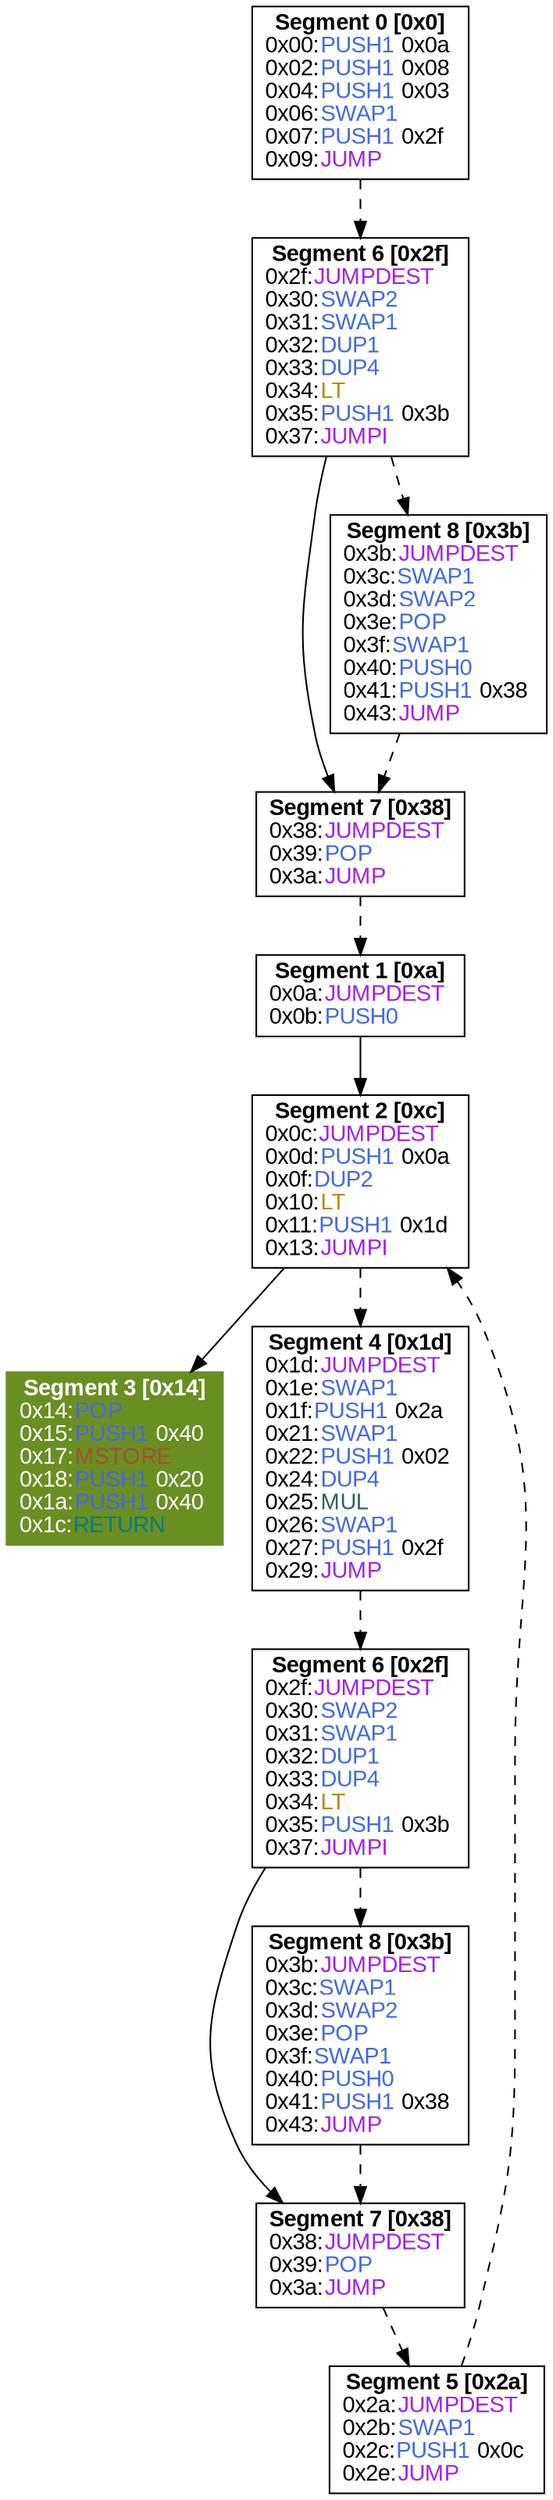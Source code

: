 digraph CFG {
node [shape=box]
node[fontname=arial]
edge[fontname=arial]
ranking=TB
 s0_0 [label=<
<B>Segment 0 [0x0]</B><BR ALIGN="CENTER"/>
0x00:<FONT color="royalblue">PUSH1</FONT> 0x0a <BR ALIGN="LEFT"/>
0x02:<FONT color="royalblue">PUSH1</FONT> 0x08 <BR ALIGN="LEFT"/>
0x04:<FONT color="royalblue">PUSH1</FONT> 0x03 <BR ALIGN="LEFT"/>
0x06:<FONT color="royalblue">SWAP1</FONT> <BR ALIGN="LEFT"/>
0x07:<FONT color="royalblue">PUSH1</FONT> 0x2f <BR ALIGN="LEFT"/>
0x09:<FONT color="purple">JUMP</FONT> <BR ALIGN="LEFT"/>
> tooltip=<Stack Size &#916;: +3&#10;Exit Jump target: Constant 0x2f&#10;Stack Size on Entry &#8805; 0>]
s1_1 [label=<
<B>Segment 6 [0x2f]</B><BR ALIGN="CENTER"/>
0x2f:<FONT color="purple">JUMPDEST</FONT> <BR ALIGN="LEFT"/>
0x30:<FONT color="royalblue">SWAP2</FONT> <BR ALIGN="LEFT"/>
0x31:<FONT color="royalblue">SWAP1</FONT> <BR ALIGN="LEFT"/>
0x32:<FONT color="royalblue">DUP1</FONT> <BR ALIGN="LEFT"/>
0x33:<FONT color="royalblue">DUP4</FONT> <BR ALIGN="LEFT"/>
0x34:<FONT color="darkgoldenrod">LT</FONT> <BR ALIGN="LEFT"/>
0x35:<FONT color="royalblue">PUSH1</FONT> 0x3b <BR ALIGN="LEFT"/>
0x37:<FONT color="purple">JUMPI</FONT> <BR ALIGN="LEFT"/>
> tooltip=<Stack Size &#916;: 0&#10;Exit Jump target: Constant 0x3b&#10;Stack Size on Entry &#8805; 3>]
s5_3 [label=<
<B>Segment 1 [0xa]</B><BR ALIGN="CENTER"/>
0x0a:<FONT color="purple">JUMPDEST</FONT> <BR ALIGN="LEFT"/>
0x0b:<FONT color="royalblue">PUSH0</FONT> <BR ALIGN="LEFT"/>
> tooltip=<Stack Size &#916;: +1&#10;Stack Size on Entry &#8805; 0>]
s5_4 [label=<
<B>Segment 2 [0xc]</B><BR ALIGN="CENTER"/>
0x0c:<FONT color="purple">JUMPDEST</FONT> <BR ALIGN="LEFT"/>
0x0d:<FONT color="royalblue">PUSH1</FONT> 0x0a <BR ALIGN="LEFT"/>
0x0f:<FONT color="royalblue">DUP2</FONT> <BR ALIGN="LEFT"/>
0x10:<FONT color="darkgoldenrod">LT</FONT> <BR ALIGN="LEFT"/>
0x11:<FONT color="royalblue">PUSH1</FONT> 0x1d <BR ALIGN="LEFT"/>
0x13:<FONT color="purple">JUMPI</FONT> <BR ALIGN="LEFT"/>
> tooltip=<Stack Size &#916;: 0&#10;Exit Jump target: Constant 0x1d&#10;Stack Size on Entry &#8805; 1>]
s5_5 [style=filled,color=olivedrab,fontcolor=white,label=<
<B>Segment 3 [0x14]</B><BR ALIGN="CENTER"/>
0x14:<FONT color="royalblue">POP</FONT> <BR ALIGN="LEFT"/>
0x15:<FONT color="royalblue">PUSH1</FONT> 0x40 <BR ALIGN="LEFT"/>
0x17:<FONT color="sienna">MSTORE</FONT> <BR ALIGN="LEFT"/>
0x18:<FONT color="royalblue">PUSH1</FONT> 0x20 <BR ALIGN="LEFT"/>
0x1a:<FONT color="royalblue">PUSH1</FONT> 0x40 <BR ALIGN="LEFT"/>
0x1c:<FONT color="teal">RETURN</FONT> <BR ALIGN="LEFT"/>
> tooltip=<Stack Size &#916;: 0&#10;Stack Size on Entry &#8805; 2>]
s21_5 [label=<
<B>Segment 4 [0x1d]</B><BR ALIGN="CENTER"/>
0x1d:<FONT color="purple">JUMPDEST</FONT> <BR ALIGN="LEFT"/>
0x1e:<FONT color="royalblue">SWAP1</FONT> <BR ALIGN="LEFT"/>
0x1f:<FONT color="royalblue">PUSH1</FONT> 0x2a <BR ALIGN="LEFT"/>
0x21:<FONT color="royalblue">SWAP1</FONT> <BR ALIGN="LEFT"/>
0x22:<FONT color="royalblue">PUSH1</FONT> 0x02 <BR ALIGN="LEFT"/>
0x24:<FONT color="royalblue">DUP4</FONT> <BR ALIGN="LEFT"/>
0x25:<FONT color="#316152">MUL</FONT> <BR ALIGN="LEFT"/>
0x26:<FONT color="royalblue">SWAP1</FONT> <BR ALIGN="LEFT"/>
0x27:<FONT color="royalblue">PUSH1</FONT> 0x2f <BR ALIGN="LEFT"/>
0x29:<FONT color="purple">JUMP</FONT> <BR ALIGN="LEFT"/>
> tooltip=<Stack Size &#916;: +2&#10;Exit Jump target: Constant 0x2f&#10;Stack Size on Entry &#8805; 2>]
s53_6 [label=<
<B>Segment 6 [0x2f]</B><BR ALIGN="CENTER"/>
0x2f:<FONT color="purple">JUMPDEST</FONT> <BR ALIGN="LEFT"/>
0x30:<FONT color="royalblue">SWAP2</FONT> <BR ALIGN="LEFT"/>
0x31:<FONT color="royalblue">SWAP1</FONT> <BR ALIGN="LEFT"/>
0x32:<FONT color="royalblue">DUP1</FONT> <BR ALIGN="LEFT"/>
0x33:<FONT color="royalblue">DUP4</FONT> <BR ALIGN="LEFT"/>
0x34:<FONT color="darkgoldenrod">LT</FONT> <BR ALIGN="LEFT"/>
0x35:<FONT color="royalblue">PUSH1</FONT> 0x3b <BR ALIGN="LEFT"/>
0x37:<FONT color="purple">JUMPI</FONT> <BR ALIGN="LEFT"/>
> tooltip=<Stack Size &#916;: 0&#10;Exit Jump target: Constant 0x3b&#10;Stack Size on Entry &#8805; 3>]
s181_8 [label=<
<B>Segment 5 [0x2a]</B><BR ALIGN="CENTER"/>
0x2a:<FONT color="purple">JUMPDEST</FONT> <BR ALIGN="LEFT"/>
0x2b:<FONT color="royalblue">SWAP1</FONT> <BR ALIGN="LEFT"/>
0x2c:<FONT color="royalblue">PUSH1</FONT> 0x0c <BR ALIGN="LEFT"/>
0x2e:<FONT color="purple">JUMP</FONT> <BR ALIGN="LEFT"/>
> tooltip=<Stack Size &#916;: 0&#10;Exit Jump target: Constant 0xc&#10;Stack Size on Entry &#8805; 2>]
s1_2 [label=<
<B>Segment 7 [0x38]</B><BR ALIGN="CENTER"/>
0x38:<FONT color="purple">JUMPDEST</FONT> <BR ALIGN="LEFT"/>
0x39:<FONT color="royalblue">POP</FONT> <BR ALIGN="LEFT"/>
0x3a:<FONT color="purple">JUMP</FONT> <BR ALIGN="LEFT"/>
> tooltip=<Stack Size &#916;: -2&#10;Exit Jump target: Stack on Entry.Peek(1)&#10;Stack Size on Entry &#8805; 2>]
s3_2 [label=<
<B>Segment 8 [0x3b]</B><BR ALIGN="CENTER"/>
0x3b:<FONT color="purple">JUMPDEST</FONT> <BR ALIGN="LEFT"/>
0x3c:<FONT color="royalblue">SWAP1</FONT> <BR ALIGN="LEFT"/>
0x3d:<FONT color="royalblue">SWAP2</FONT> <BR ALIGN="LEFT"/>
0x3e:<FONT color="royalblue">POP</FONT> <BR ALIGN="LEFT"/>
0x3f:<FONT color="royalblue">SWAP1</FONT> <BR ALIGN="LEFT"/>
0x40:<FONT color="royalblue">PUSH0</FONT> <BR ALIGN="LEFT"/>
0x41:<FONT color="royalblue">PUSH1</FONT> 0x38 <BR ALIGN="LEFT"/>
0x43:<FONT color="purple">JUMP</FONT> <BR ALIGN="LEFT"/>
> tooltip=<Stack Size &#916;: 0&#10;Exit Jump target: Constant 0x38&#10;Stack Size on Entry &#8805; 3>]
s53_7 [label=<
<B>Segment 7 [0x38]</B><BR ALIGN="CENTER"/>
0x38:<FONT color="purple">JUMPDEST</FONT> <BR ALIGN="LEFT"/>
0x39:<FONT color="royalblue">POP</FONT> <BR ALIGN="LEFT"/>
0x3a:<FONT color="purple">JUMP</FONT> <BR ALIGN="LEFT"/>
> tooltip=<Stack Size &#916;: -2&#10;Exit Jump target: Stack on Entry.Peek(1)&#10;Stack Size on Entry &#8805; 2>]
s117_7 [label=<
<B>Segment 8 [0x3b]</B><BR ALIGN="CENTER"/>
0x3b:<FONT color="purple">JUMPDEST</FONT> <BR ALIGN="LEFT"/>
0x3c:<FONT color="royalblue">SWAP1</FONT> <BR ALIGN="LEFT"/>
0x3d:<FONT color="royalblue">SWAP2</FONT> <BR ALIGN="LEFT"/>
0x3e:<FONT color="royalblue">POP</FONT> <BR ALIGN="LEFT"/>
0x3f:<FONT color="royalblue">SWAP1</FONT> <BR ALIGN="LEFT"/>
0x40:<FONT color="royalblue">PUSH0</FONT> <BR ALIGN="LEFT"/>
0x41:<FONT color="royalblue">PUSH1</FONT> 0x38 <BR ALIGN="LEFT"/>
0x43:<FONT color="purple">JUMP</FONT> <BR ALIGN="LEFT"/>
> tooltip=<Stack Size &#916;: 0&#10;Exit Jump target: Constant 0x38&#10;Stack Size on Entry &#8805; 3>]
s0_0 -> s1_1 [tooltip="Jump",style=dashed]
s5_3 -> s5_4 [tooltip="Next"]
s5_4 -> s5_5 [tooltip="Next"]
s5_4 -> s21_5 [tooltip="Jump",style=dashed]
s21_5 -> s53_6 [tooltip="Jump",style=dashed]
s181_8 -> s5_4 [tooltip="Jump",style=dashed]
s1_1 -> s1_2 [tooltip="Next"]
s1_1 -> s3_2 [tooltip="Jump",style=dashed]
s53_6 -> s53_7 [tooltip="Next"]
s53_6 -> s117_7 [tooltip="Jump",style=dashed]
s1_2 -> s5_3 [tooltip="Jump",style=dashed]
s53_7 -> s181_8 [tooltip="Jump",style=dashed]
s117_7 -> s53_7 [tooltip="Jump",style=dashed]
s3_2 -> s1_2 [tooltip="Jump",style=dashed]
}
